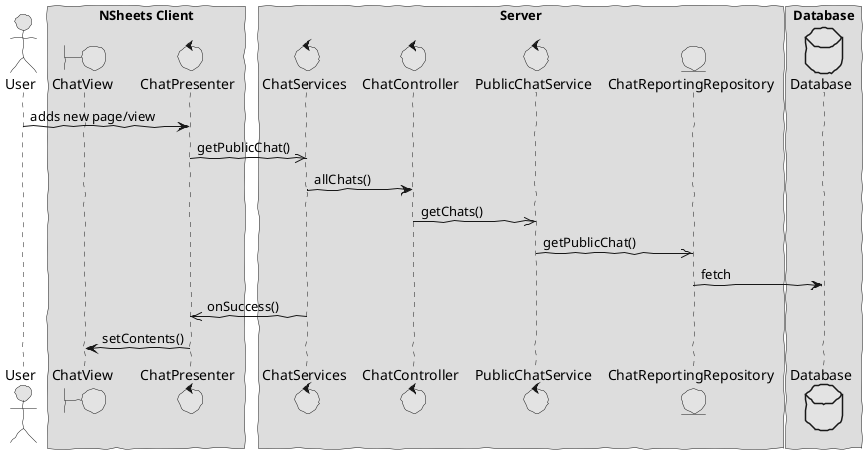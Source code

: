 @startuml  design.png
skinparam handwritten true
skinparam monochrome true
skinparam packageStyle rect
skinparam defaultFontName FG Virgil
skinparam shadowing false

actor User
boundary ChatView
control ChatPresenter
control ChatServices
control ChatController
control PublicChatService
entity ChatReportingRepository
database Database

box "NSheets Client"
participant ChatView
participant ChatPresenter
end box

box "Server"
participant ChatServices
participant ChatController
participant PublicChatService
participant ChatReportingRepository
end box

box "Database"
participant Database
end box



User -> ChatPresenter : adds new page/view
ChatPresenter ->> ChatServices : getPublicChat()
ChatServices -> ChatController : allChats()
ChatController ->> PublicChatService : getChats()
PublicChatService ->> ChatReportingRepository : getPublicChat()
ChatReportingRepository -> Database : fetch
ChatServices ->> ChatPresenter : onSuccess()
ChatPresenter -> ChatView : setContents()


@enduml
